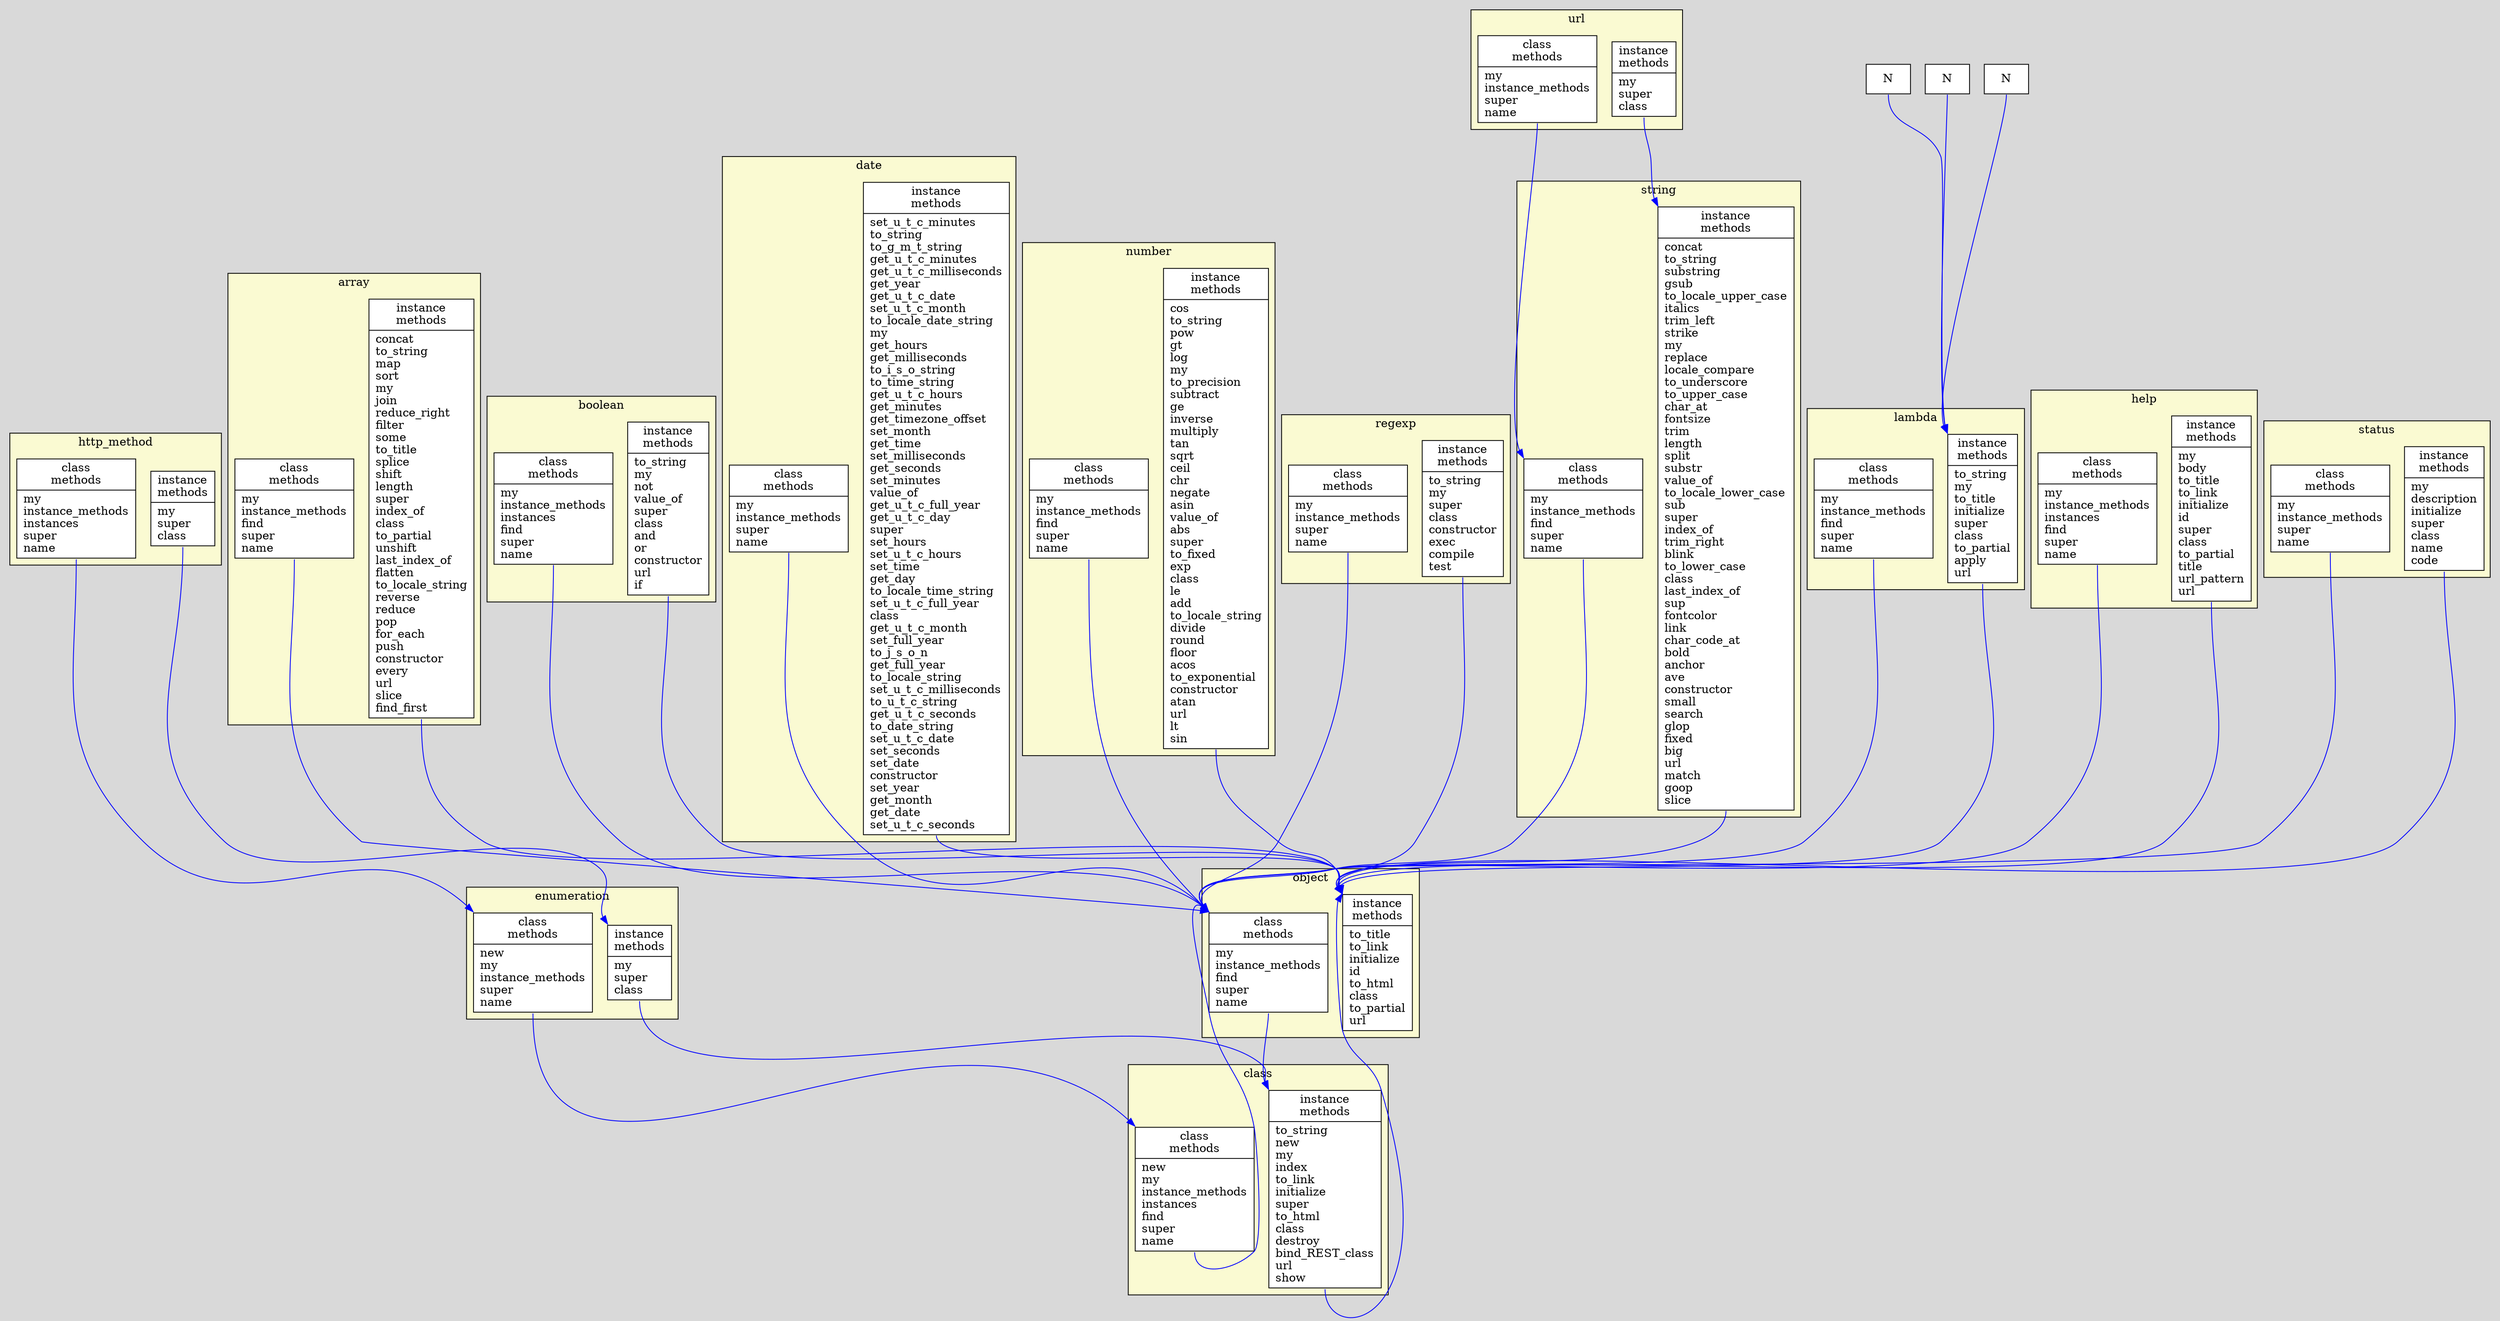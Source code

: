 digraph snooze {
    graph [ratio=fill, overlap=false, ranksep=1, bgcolor=gray85]
    node [label=N, fillcolor=white, shape=record, style=filled]
    edge [headport=nw, tailport=s, color=blue]
    
    subgraph cluster_cluster_1 {
    graph [label=object,bb="", bgcolor=lightgoldenrodyellow];
    node_1
    node_2
  }
    subgraph cluster_cluster_2 {
    graph [label=class,bb="", bgcolor=lightgoldenrodyellow];
    node_3
    node_4
  }
    subgraph cluster_cluster_3 {
    graph [label=array,bb="", bgcolor=lightgoldenrodyellow];
    node_5
    node_6
  }
    
    subgraph cluster_cluster_4 {
    graph [label=boolean,bb="", bgcolor=lightgoldenrodyellow];
    node_7
    node_8
  }
    
    subgraph cluster_cluster_5 {
    graph [label=date,bb="", bgcolor=lightgoldenrodyellow];
    node_9
    node_10
  }
    
    subgraph cluster_cluster_6 {
    graph [label=number,bb="", bgcolor=lightgoldenrodyellow];
    node_11
    node_12
  }
    
    subgraph cluster_cluster_7 {
    graph [label=regexp,bb="", bgcolor=lightgoldenrodyellow];
    node_13
    node_14
  }
    
    subgraph cluster_cluster_8 {
    graph [label=string,bb="", bgcolor=lightgoldenrodyellow];
    node_15
    node_16
  }
    
    subgraph cluster_cluster_9 {
    graph [label=lambda,bb="", bgcolor=lightgoldenrodyellow];
    node_17
    node_18
  }
    
    
    
    
    subgraph cluster_cluster_10 {
    graph [label=url,bb="", bgcolor=lightgoldenrodyellow];
    node_19
    node_20
  }
    
    subgraph cluster_cluster_11 {
    graph [label=enumeration,bb="", bgcolor=lightgoldenrodyellow];
    node_21
    node_22
  }
    
    subgraph cluster_cluster_12 {
    graph [label=http_method,bb="", bgcolor=lightgoldenrodyellow];
    node_23
    node_24
  }
    
    subgraph cluster_cluster_13 {
    graph [label=help,bb="", bgcolor=lightgoldenrodyellow];
    node_25
    node_26
  }
    
    subgraph cluster_cluster_14 {
    graph [label=status,bb="", bgcolor=lightgoldenrodyellow];
    node_27
    node_28
  }
    
    node_4 -> node_2
    node_1 -> node_4 [weight=2]
    node_3 -> node_1
    node_5 -> node_1
    node_6 -> node_2
    node_7 -> node_1
    node_8 -> node_2
    node_9 -> node_1
    node_10 -> node_2
    node_11 -> node_1
    node_12 -> node_2
    node_13 -> node_1
    node_14 -> node_2
    node_15 -> node_1
    node_16 -> node_2
    node_17 -> node_1
    node_18 -> node_2
    node_29 -> node_18
    node_30 -> node_18
    node_31 -> node_18
    node_19 -> node_15
    node_20 -> node_16
    node_21 -> node_3
    node_22 -> node_4
    node_23 -> node_21
    node_24 -> node_22
    node_25 -> node_1
    node_26 -> node_2
    node_27 -> node_1
    node_28 -> node_2
    node_4 [label="{instance\nmethods\n|to_string\lnew\lmy\lindex\lto_link\linitialize\lsuper\lto_html\lclass\ldestroy\lbind_REST_class\lurl\lshow\l}"]
    node_2 [label="{instance\nmethods\n|to_title\lto_link\linitialize\lid\lto_html\lclass\lto_partial\lurl\l}"]
    node_1 [label="{class\nmethods\n|my\linstance_methods\lfind\lsuper\lname\l}"]
    node_4 [label="{instance\nmethods\n|to_string\lnew\lmy\lindex\lto_link\linitialize\lsuper\lto_html\lclass\ldestroy\lbind_REST_class\lurl\lshow\l}"]
    node_3 [label="{class\nmethods\n|new\lmy\linstance_methods\linstances\lfind\lsuper\lname\l}"]
    node_1 [label="{class\nmethods\n|my\linstance_methods\lfind\lsuper\lname\l}"]
    node_5 [label="{class\nmethods\n|my\linstance_methods\lfind\lsuper\lname\l}"]
    node_1 [label="{class\nmethods\n|my\linstance_methods\lfind\lsuper\lname\l}"]
    node_6 [label="{instance\nmethods\n|concat\lto_string\lmap\lsort\lmy\ljoin\lreduce_right\lfilter\lsome\lto_title\lsplice\lshift\llength\lsuper\lindex_of\lclass\lto_partial\lunshift\llast_index_of\lflatten\lto_locale_string\lreverse\lreduce\lpop\lfor_each\lpush\lconstructor\levery\lurl\lslice\lfind_first\l}"]
    node_2 [label="{instance\nmethods\n|to_title\lto_link\linitialize\lid\lto_html\lclass\lto_partial\lurl\l}"]
    node_7 [label="{class\nmethods\n|my\linstance_methods\linstances\lfind\lsuper\lname\l}"]
    node_1 [label="{class\nmethods\n|my\linstance_methods\lfind\lsuper\lname\l}"]
    node_8 [label="{instance\nmethods\n|to_string\lmy\lnot\lvalue_of\lsuper\lclass\land\lor\lconstructor\lurl\lif\l}"]
    node_2 [label="{instance\nmethods\n|to_title\lto_link\linitialize\lid\lto_html\lclass\lto_partial\lurl\l}"]
    node_9 [label="{class\nmethods\n|my\linstance_methods\lsuper\lname\l}"]
    node_1 [label="{class\nmethods\n|my\linstance_methods\lfind\lsuper\lname\l}"]
    node_10 [label="{instance\nmethods\n|set_u_t_c_minutes\lto_string\lto_g_m_t_string\lget_u_t_c_minutes\lget_u_t_c_milliseconds\lget_year\lget_u_t_c_date\lset_u_t_c_month\lto_locale_date_string\lmy\lget_hours\lget_milliseconds\lto_i_s_o_string\lto_time_string\lget_u_t_c_hours\lget_minutes\lget_timezone_offset\lset_month\lget_time\lset_milliseconds\lget_seconds\lset_minutes\lvalue_of\lget_u_t_c_full_year\lget_u_t_c_day\lsuper\lset_hours\lset_u_t_c_hours\lset_time\lget_day\lto_locale_time_string\lset_u_t_c_full_year\lclass\lget_u_t_c_month\lset_full_year\lto_j_s_o_n\lget_full_year\lto_locale_string\lset_u_t_c_milliseconds\lto_u_t_c_string\lget_u_t_c_seconds\lto_date_string\lset_u_t_c_date\lset_seconds\lset_date\lconstructor\lset_year\lget_month\lget_date\lset_u_t_c_seconds\l}"]
    node_2 [label="{instance\nmethods\n|to_title\lto_link\linitialize\lid\lto_html\lclass\lto_partial\lurl\l}"]
    node_11 [label="{class\nmethods\n|my\linstance_methods\lfind\lsuper\lname\l}"]
    node_1 [label="{class\nmethods\n|my\linstance_methods\lfind\lsuper\lname\l}"]
    node_12 [label="{instance\nmethods\n|cos\lto_string\lpow\lgt\llog\lmy\lto_precision\lsubtract\lge\linverse\lmultiply\ltan\lsqrt\lceil\lchr\lnegate\lasin\lvalue_of\labs\lsuper\lto_fixed\lexp\lclass\lle\ladd\lto_locale_string\ldivide\lround\lfloor\lacos\lto_exponential\lconstructor\latan\lurl\llt\lsin\l}"]
    node_2 [label="{instance\nmethods\n|to_title\lto_link\linitialize\lid\lto_html\lclass\lto_partial\lurl\l}"]
    node_13 [label="{class\nmethods\n|my\linstance_methods\lsuper\lname\l}"]
    node_1 [label="{class\nmethods\n|my\linstance_methods\lfind\lsuper\lname\l}"]
    node_14 [label="{instance\nmethods\n|to_string\lmy\lsuper\lclass\lconstructor\lexec\lcompile\ltest\l}"]
    node_2 [label="{instance\nmethods\n|to_title\lto_link\linitialize\lid\lto_html\lclass\lto_partial\lurl\l}"]
    node_15 [label="{class\nmethods\n|my\linstance_methods\lfind\lsuper\lname\l}"]
    node_1 [label="{class\nmethods\n|my\linstance_methods\lfind\lsuper\lname\l}"]
    node_16 [label="{instance\nmethods\n|concat\lto_string\lsubstring\lgsub\lto_locale_upper_case\litalics\ltrim_left\lstrike\lmy\lreplace\llocale_compare\lto_underscore\lto_upper_case\lchar_at\lfontsize\ltrim\llength\lsplit\lsubstr\lvalue_of\lto_locale_lower_case\lsub\lsuper\lindex_of\ltrim_right\lblink\lto_lower_case\lclass\llast_index_of\lsup\lfontcolor\llink\lchar_code_at\lbold\lanchor\lave\lconstructor\lsmall\lsearch\lglop\lfixed\lbig\lurl\lmatch\lgoop\lslice\l}"]
    node_2 [label="{instance\nmethods\n|to_title\lto_link\linitialize\lid\lto_html\lclass\lto_partial\lurl\l}"]
    node_17 [label="{class\nmethods\n|my\linstance_methods\lfind\lsuper\lname\l}"]
    node_1 [label="{class\nmethods\n|my\linstance_methods\lfind\lsuper\lname\l}"]
    node_18 [label="{instance\nmethods\n|to_string\lmy\lto_title\linitialize\lsuper\lclass\lto_partial\lapply\lurl\l}"]
    node_2 [label="{instance\nmethods\n|to_title\lto_link\linitialize\lid\lto_html\lclass\lto_partial\lurl\l}"]
    node_29 []
    node_18 [label="{instance\nmethods\n|to_string\lmy\lto_title\linitialize\lsuper\lclass\lto_partial\lapply\lurl\l}"]
    node_30 []
    node_18 [label="{instance\nmethods\n|to_string\lmy\lto_title\linitialize\lsuper\lclass\lto_partial\lapply\lurl\l}"]
    node_31 []
    node_18 [label="{instance\nmethods\n|to_string\lmy\lto_title\linitialize\lsuper\lclass\lto_partial\lapply\lurl\l}"]
    node_19 [label="{class\nmethods\n|my\linstance_methods\lsuper\lname\l}"]
    node_15 [label="{class\nmethods\n|my\linstance_methods\lfind\lsuper\lname\l}"]
    node_20 [label="{instance\nmethods\n|my\lsuper\lclass\l}"]
    node_16 [label="{instance\nmethods\n|concat\lto_string\lsubstring\lgsub\lto_locale_upper_case\litalics\ltrim_left\lstrike\lmy\lreplace\llocale_compare\lto_underscore\lto_upper_case\lchar_at\lfontsize\ltrim\llength\lsplit\lsubstr\lvalue_of\lto_locale_lower_case\lsub\lsuper\lindex_of\ltrim_right\lblink\lto_lower_case\lclass\llast_index_of\lsup\lfontcolor\llink\lchar_code_at\lbold\lanchor\lave\lconstructor\lsmall\lsearch\lglop\lfixed\lbig\lurl\lmatch\lgoop\lslice\l}"]
    node_21 [label="{class\nmethods\n|new\lmy\linstance_methods\lsuper\lname\l}"]
    node_3 [label="{class\nmethods\n|new\lmy\linstance_methods\linstances\lfind\lsuper\lname\l}"]
    node_22 [label="{instance\nmethods\n|my\lsuper\lclass\l}"]
    node_4 [label="{instance\nmethods\n|to_string\lnew\lmy\lindex\lto_link\linitialize\lsuper\lto_html\lclass\ldestroy\lbind_REST_class\lurl\lshow\l}"]
    node_23 [label="{class\nmethods\n|my\linstance_methods\linstances\lsuper\lname\l}"]
    node_21 [label="{class\nmethods\n|new\lmy\linstance_methods\lsuper\lname\l}"]
    node_24 [label="{instance\nmethods\n|my\lsuper\lclass\l}"]
    node_22 [label="{instance\nmethods\n|my\lsuper\lclass\l}"]
    node_25 [label="{class\nmethods\n|my\linstance_methods\linstances\lfind\lsuper\lname\l}"]
    node_1 [label="{class\nmethods\n|my\linstance_methods\lfind\lsuper\lname\l}"]
    node_26 [label="{instance\nmethods\n|my\lbody\lto_title\lto_link\linitialize\lid\lsuper\lclass\lto_partial\ltitle\lurl_pattern\lurl\l}"]
    node_2 [label="{instance\nmethods\n|to_title\lto_link\linitialize\lid\lto_html\lclass\lto_partial\lurl\l}"]
    node_27 [label="{class\nmethods\n|my\linstance_methods\lsuper\lname\l}"]
    node_1 [label="{class\nmethods\n|my\linstance_methods\lfind\lsuper\lname\l}"]
    node_28 [label="{instance\nmethods\n|my\ldescription\linitialize\lsuper\lclass\lname\lcode\l}"]
    node_2 [label="{instance\nmethods\n|to_title\lto_link\linitialize\lid\lto_html\lclass\lto_partial\lurl\l}"]
  }